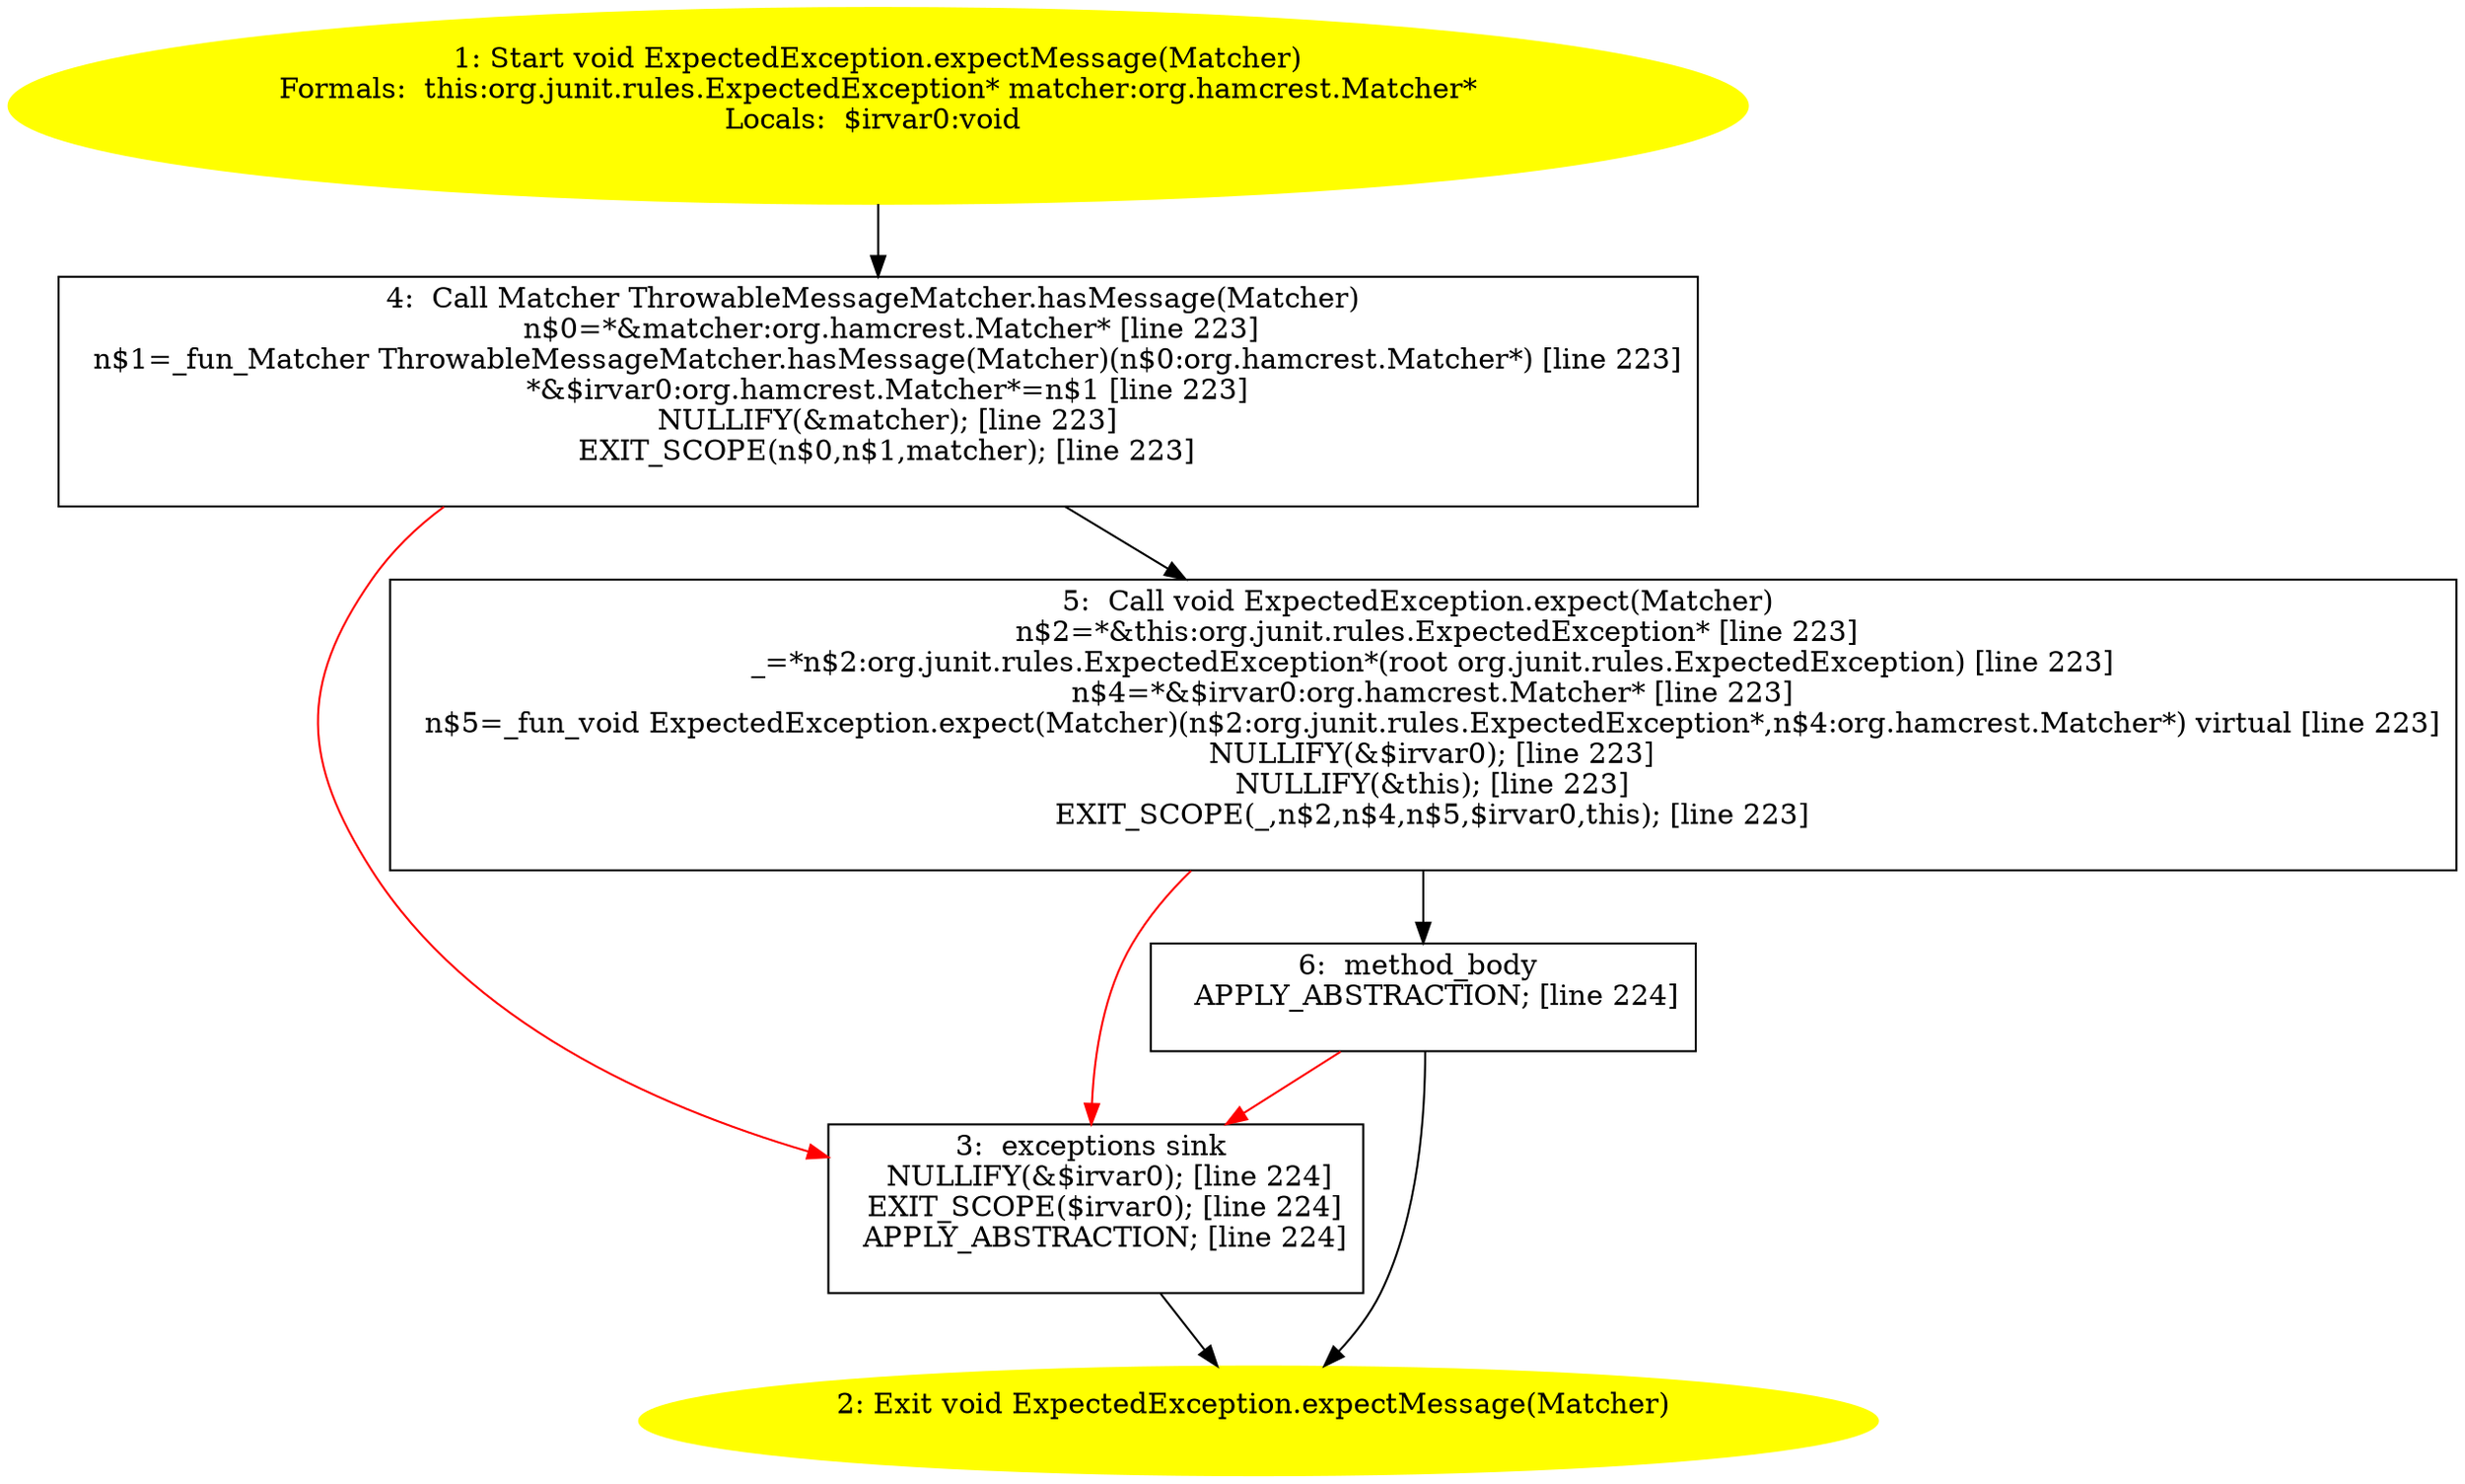 /* @generated */
digraph cfg {
"org.junit.rules.ExpectedException.expectMessage(org.hamcrest.Matcher):void.2d80510d6a5872e3cc47ac89c5a9a329_1" [label="1: Start void ExpectedException.expectMessage(Matcher)\nFormals:  this:org.junit.rules.ExpectedException* matcher:org.hamcrest.Matcher*\nLocals:  $irvar0:void \n  " color=yellow style=filled]
	

	 "org.junit.rules.ExpectedException.expectMessage(org.hamcrest.Matcher):void.2d80510d6a5872e3cc47ac89c5a9a329_1" -> "org.junit.rules.ExpectedException.expectMessage(org.hamcrest.Matcher):void.2d80510d6a5872e3cc47ac89c5a9a329_4" ;
"org.junit.rules.ExpectedException.expectMessage(org.hamcrest.Matcher):void.2d80510d6a5872e3cc47ac89c5a9a329_2" [label="2: Exit void ExpectedException.expectMessage(Matcher) \n  " color=yellow style=filled]
	

"org.junit.rules.ExpectedException.expectMessage(org.hamcrest.Matcher):void.2d80510d6a5872e3cc47ac89c5a9a329_3" [label="3:  exceptions sink \n   NULLIFY(&$irvar0); [line 224]\n  EXIT_SCOPE($irvar0); [line 224]\n  APPLY_ABSTRACTION; [line 224]\n " shape="box"]
	

	 "org.junit.rules.ExpectedException.expectMessage(org.hamcrest.Matcher):void.2d80510d6a5872e3cc47ac89c5a9a329_3" -> "org.junit.rules.ExpectedException.expectMessage(org.hamcrest.Matcher):void.2d80510d6a5872e3cc47ac89c5a9a329_2" ;
"org.junit.rules.ExpectedException.expectMessage(org.hamcrest.Matcher):void.2d80510d6a5872e3cc47ac89c5a9a329_4" [label="4:  Call Matcher ThrowableMessageMatcher.hasMessage(Matcher) \n   n$0=*&matcher:org.hamcrest.Matcher* [line 223]\n  n$1=_fun_Matcher ThrowableMessageMatcher.hasMessage(Matcher)(n$0:org.hamcrest.Matcher*) [line 223]\n  *&$irvar0:org.hamcrest.Matcher*=n$1 [line 223]\n  NULLIFY(&matcher); [line 223]\n  EXIT_SCOPE(n$0,n$1,matcher); [line 223]\n " shape="box"]
	

	 "org.junit.rules.ExpectedException.expectMessage(org.hamcrest.Matcher):void.2d80510d6a5872e3cc47ac89c5a9a329_4" -> "org.junit.rules.ExpectedException.expectMessage(org.hamcrest.Matcher):void.2d80510d6a5872e3cc47ac89c5a9a329_5" ;
	 "org.junit.rules.ExpectedException.expectMessage(org.hamcrest.Matcher):void.2d80510d6a5872e3cc47ac89c5a9a329_4" -> "org.junit.rules.ExpectedException.expectMessage(org.hamcrest.Matcher):void.2d80510d6a5872e3cc47ac89c5a9a329_3" [color="red" ];
"org.junit.rules.ExpectedException.expectMessage(org.hamcrest.Matcher):void.2d80510d6a5872e3cc47ac89c5a9a329_5" [label="5:  Call void ExpectedException.expect(Matcher) \n   n$2=*&this:org.junit.rules.ExpectedException* [line 223]\n  _=*n$2:org.junit.rules.ExpectedException*(root org.junit.rules.ExpectedException) [line 223]\n  n$4=*&$irvar0:org.hamcrest.Matcher* [line 223]\n  n$5=_fun_void ExpectedException.expect(Matcher)(n$2:org.junit.rules.ExpectedException*,n$4:org.hamcrest.Matcher*) virtual [line 223]\n  NULLIFY(&$irvar0); [line 223]\n  NULLIFY(&this); [line 223]\n  EXIT_SCOPE(_,n$2,n$4,n$5,$irvar0,this); [line 223]\n " shape="box"]
	

	 "org.junit.rules.ExpectedException.expectMessage(org.hamcrest.Matcher):void.2d80510d6a5872e3cc47ac89c5a9a329_5" -> "org.junit.rules.ExpectedException.expectMessage(org.hamcrest.Matcher):void.2d80510d6a5872e3cc47ac89c5a9a329_6" ;
	 "org.junit.rules.ExpectedException.expectMessage(org.hamcrest.Matcher):void.2d80510d6a5872e3cc47ac89c5a9a329_5" -> "org.junit.rules.ExpectedException.expectMessage(org.hamcrest.Matcher):void.2d80510d6a5872e3cc47ac89c5a9a329_3" [color="red" ];
"org.junit.rules.ExpectedException.expectMessage(org.hamcrest.Matcher):void.2d80510d6a5872e3cc47ac89c5a9a329_6" [label="6:  method_body \n   APPLY_ABSTRACTION; [line 224]\n " shape="box"]
	

	 "org.junit.rules.ExpectedException.expectMessage(org.hamcrest.Matcher):void.2d80510d6a5872e3cc47ac89c5a9a329_6" -> "org.junit.rules.ExpectedException.expectMessage(org.hamcrest.Matcher):void.2d80510d6a5872e3cc47ac89c5a9a329_2" ;
	 "org.junit.rules.ExpectedException.expectMessage(org.hamcrest.Matcher):void.2d80510d6a5872e3cc47ac89c5a9a329_6" -> "org.junit.rules.ExpectedException.expectMessage(org.hamcrest.Matcher):void.2d80510d6a5872e3cc47ac89c5a9a329_3" [color="red" ];
}
